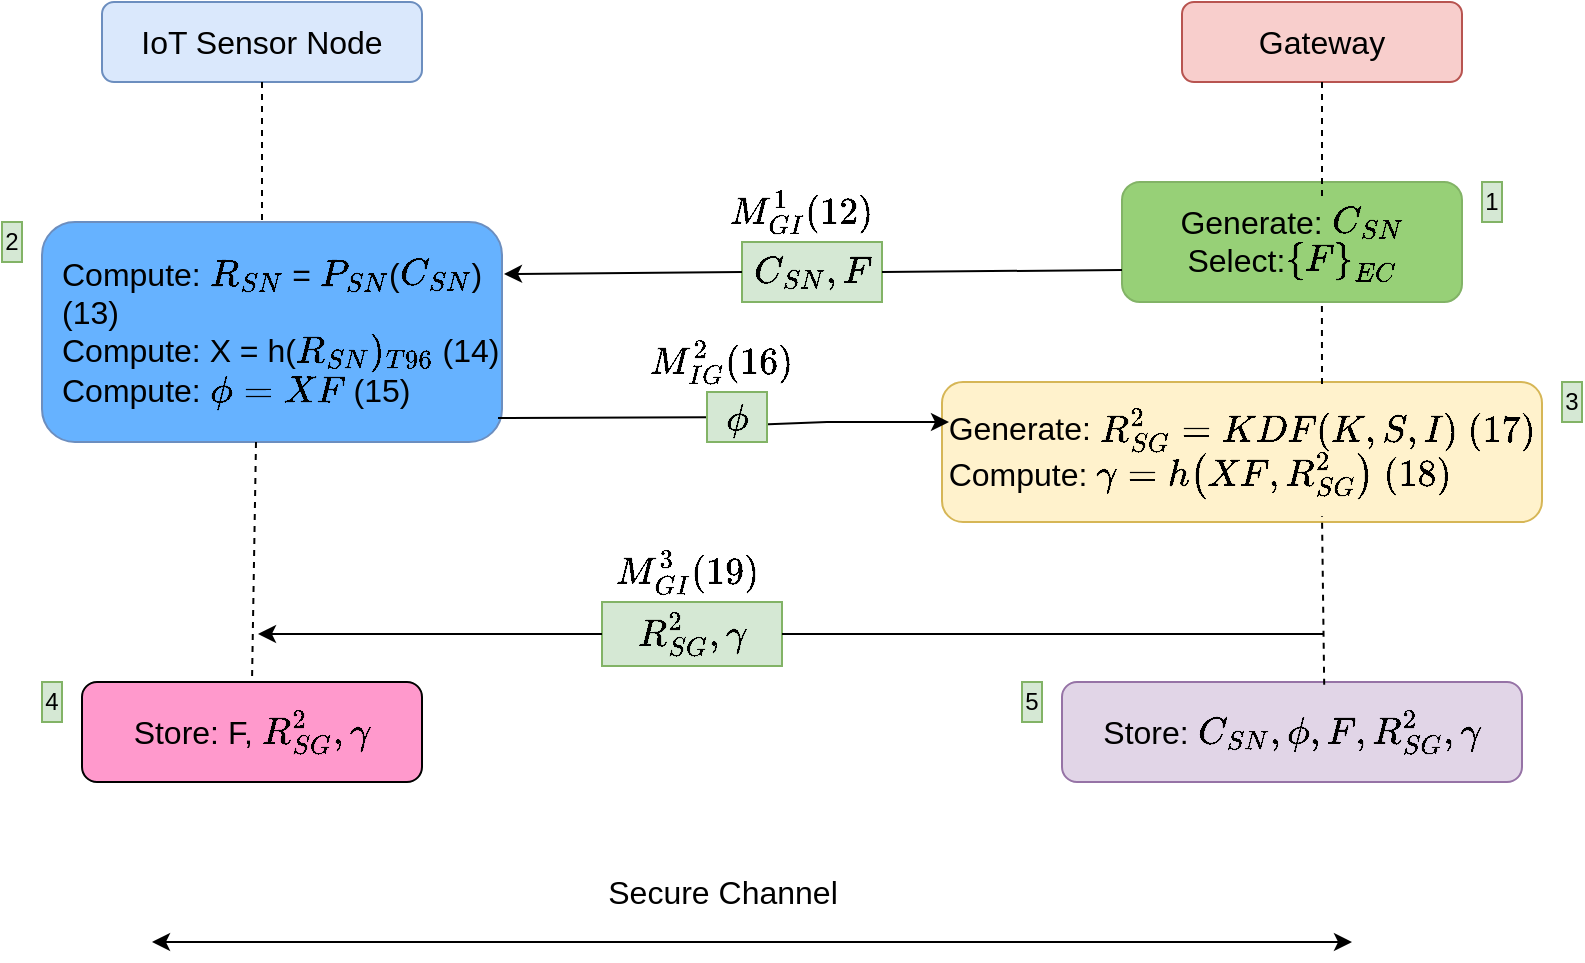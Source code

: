 <mxfile version="21.7.0" type="github">
  <diagram name="Page-1" id="TNbmgFJ4rGOWiyjLX6vp">
    <mxGraphModel dx="1242" dy="820" grid="1" gridSize="10" guides="1" tooltips="1" connect="1" arrows="1" fold="1" page="1" pageScale="1" pageWidth="850" pageHeight="1100" math="1" shadow="0">
      <root>
        <mxCell id="0" />
        <mxCell id="1" parent="0" />
        <mxCell id="ZjjznndVC-6k5SrVuJLU-1" value="&lt;font style=&quot;font-size: 16px;&quot;&gt;IoT Sensor Node&lt;/font&gt;" style="rounded=1;whiteSpace=wrap;html=1;fillColor=#dae8fc;strokeColor=#6c8ebf;" parent="1" vertex="1">
          <mxGeometry x="100" y="50" width="160" height="40" as="geometry" />
        </mxCell>
        <mxCell id="ZjjznndVC-6k5SrVuJLU-2" value="&lt;font style=&quot;font-size: 16px;&quot;&gt;Gateway&lt;/font&gt;" style="rounded=1;whiteSpace=wrap;html=1;fillColor=#f8cecc;strokeColor=#b85450;" parent="1" vertex="1">
          <mxGeometry x="640" y="50" width="140" height="40" as="geometry" />
        </mxCell>
        <mxCell id="ZjjznndVC-6k5SrVuJLU-3" value="&lt;font style=&quot;font-size: 16px;&quot;&gt;Compute: `R_{SN}` = `P_{SN}`(`C_{SN}`) (13)&lt;br&gt;Compute: X = h(`R_{SN})_{T96}` (14)&lt;br&gt;Compute: `\phi= XF` (15)&lt;/font&gt;" style="rounded=1;whiteSpace=wrap;html=1;fillColor=#66B2FF;strokeColor=#6c8ebf;align=left;spacingLeft=8;" parent="1" vertex="1">
          <mxGeometry x="70" y="160" width="230" height="110" as="geometry" />
        </mxCell>
        <mxCell id="ZjjznndVC-6k5SrVuJLU-4" value="&lt;font style=&quot;font-size: 16px;&quot;&gt;Generate: `C_{SN}`&lt;br&gt;Select:`{F}_{EC}`&lt;/font&gt;" style="rounded=1;whiteSpace=wrap;html=1;fillColor=#97D077;strokeColor=#82b366;align=center;" parent="1" vertex="1">
          <mxGeometry x="610" y="140" width="170" height="60" as="geometry" />
        </mxCell>
        <mxCell id="ZjjznndVC-6k5SrVuJLU-6" value="&lt;div style=&quot;border-color: var(--border-color); text-align: left; font-size: 16px;&quot;&gt;&lt;font style=&quot;font-size: 16px;&quot;&gt;Generate: `R_{SG}^2 =KDF(K, S, I)&amp;nbsp; (17)`&lt;/font&gt;&lt;/div&gt;&lt;div style=&quot;border-color: var(--border-color); text-align: left; font-size: 16px;&quot;&gt;&lt;span style=&quot;background-color: initial;&quot;&gt;&lt;font style=&quot;font-size: 16px;&quot;&gt;Compute: `\gamma=h(XF,R_{SG}^2)&amp;nbsp; (18)`&lt;/font&gt;&lt;/span&gt;&lt;br&gt;&lt;/div&gt;" style="rounded=1;whiteSpace=wrap;html=1;fillColor=#fff2cc;strokeColor=#d6b656;" parent="1" vertex="1">
          <mxGeometry x="520" y="240" width="300" height="70" as="geometry" />
        </mxCell>
        <mxCell id="ZjjznndVC-6k5SrVuJLU-7" value="&lt;font style=&quot;font-size: 16px;&quot;&gt;Store: F, `R_{SG}^2, gamma`&lt;/font&gt;" style="rounded=1;whiteSpace=wrap;html=1;fillColor=#FF99CC;" parent="1" vertex="1">
          <mxGeometry x="90" y="390" width="170" height="50" as="geometry" />
        </mxCell>
        <mxCell id="ZjjznndVC-6k5SrVuJLU-8" value="&lt;font style=&quot;font-size: 16px;&quot;&gt;Store: `C_{SN}, phi, F,R_{SG}^2, gamma`&lt;/font&gt;" style="rounded=1;whiteSpace=wrap;html=1;fillColor=#e1d5e7;strokeColor=#9673a6;" parent="1" vertex="1">
          <mxGeometry x="580" y="390" width="230" height="50" as="geometry" />
        </mxCell>
        <mxCell id="ZjjznndVC-6k5SrVuJLU-9" value="&lt;font style=&quot;font-size: 16px;&quot;&gt;`C_{SN}, F`&lt;/font&gt;" style="rounded=0;whiteSpace=wrap;html=1;fillColor=#d5e8d4;strokeColor=#82b366;" parent="1" vertex="1">
          <mxGeometry x="420" y="170" width="70" height="30" as="geometry" />
        </mxCell>
        <mxCell id="ZjjznndVC-6k5SrVuJLU-11" value="&lt;font style=&quot;font-size: 16px;&quot;&gt;`R_{SG}^2, gamma`&lt;/font&gt;" style="rounded=0;whiteSpace=wrap;html=1;fillColor=#d5e8d4;strokeColor=#82b366;" parent="1" vertex="1">
          <mxGeometry x="350" y="350" width="90" height="32" as="geometry" />
        </mxCell>
        <mxCell id="ZjjznndVC-6k5SrVuJLU-14" value="" style="endArrow=classic;html=1;rounded=0;exitX=1;exitY=0.5;exitDx=0;exitDy=0;arcSize=18;" parent="1" edge="1">
          <mxGeometry width="50" height="50" relative="1" as="geometry">
            <mxPoint x="425" y="261.5" as="sourcePoint" />
            <mxPoint x="523.5" y="260" as="targetPoint" />
            <Array as="points">
              <mxPoint x="462.5" y="260" />
            </Array>
          </mxGeometry>
        </mxCell>
        <mxCell id="ZjjznndVC-6k5SrVuJLU-15" value="" style="endArrow=none;dashed=1;html=1;rounded=0;entryX=0.5;entryY=0;entryDx=0;entryDy=0;" parent="1" target="ZjjznndVC-6k5SrVuJLU-7" edge="1">
          <mxGeometry width="50" height="50" relative="1" as="geometry">
            <mxPoint x="177" y="270" as="sourcePoint" />
            <mxPoint x="110" y="390" as="targetPoint" />
          </mxGeometry>
        </mxCell>
        <mxCell id="ZjjznndVC-6k5SrVuJLU-16" value="" style="endArrow=none;dashed=1;html=1;rounded=0;exitX=0.57;exitY=0.028;exitDx=0;exitDy=0;exitPerimeter=0;" parent="1" source="ZjjznndVC-6k5SrVuJLU-8" edge="1">
          <mxGeometry width="50" height="50" relative="1" as="geometry">
            <mxPoint x="731" y="389" as="sourcePoint" />
            <mxPoint x="710" y="307" as="targetPoint" />
          </mxGeometry>
        </mxCell>
        <mxCell id="ZjjznndVC-6k5SrVuJLU-17" value="" style="endArrow=none;html=1;rounded=0;entryX=1;entryY=0.5;entryDx=0;entryDy=0;" parent="1" target="ZjjznndVC-6k5SrVuJLU-11" edge="1">
          <mxGeometry width="50" height="50" relative="1" as="geometry">
            <mxPoint x="711" y="366" as="sourcePoint" />
            <mxPoint x="450" y="240" as="targetPoint" />
          </mxGeometry>
        </mxCell>
        <mxCell id="ZjjznndVC-6k5SrVuJLU-18" value="" style="endArrow=classic;html=1;rounded=0;exitX=0;exitY=0.5;exitDx=0;exitDy=0;" parent="1" source="ZjjznndVC-6k5SrVuJLU-11" edge="1">
          <mxGeometry width="50" height="50" relative="1" as="geometry">
            <mxPoint x="400" y="290" as="sourcePoint" />
            <mxPoint x="178" y="366" as="targetPoint" />
          </mxGeometry>
        </mxCell>
        <mxCell id="ZjjznndVC-6k5SrVuJLU-19" value="" style="endArrow=none;html=1;rounded=0;entryX=1;entryY=0.5;entryDx=0;entryDy=0;" parent="1" target="ZjjznndVC-6k5SrVuJLU-9" edge="1">
          <mxGeometry width="50" height="50" relative="1" as="geometry">
            <mxPoint x="610" y="184" as="sourcePoint" />
            <mxPoint x="450" y="240" as="targetPoint" />
          </mxGeometry>
        </mxCell>
        <mxCell id="ZjjznndVC-6k5SrVuJLU-20" value="" style="endArrow=classic;html=1;rounded=0;exitX=0;exitY=0.5;exitDx=0;exitDy=0;" parent="1" source="ZjjznndVC-6k5SrVuJLU-9" edge="1">
          <mxGeometry width="50" height="50" relative="1" as="geometry">
            <mxPoint x="400" y="290" as="sourcePoint" />
            <mxPoint x="301" y="186" as="targetPoint" />
          </mxGeometry>
        </mxCell>
        <mxCell id="ZjjznndVC-6k5SrVuJLU-21" value="" style="endArrow=none;dashed=1;html=1;rounded=0;" parent="1" edge="1">
          <mxGeometry width="50" height="50" relative="1" as="geometry">
            <mxPoint x="180" y="90" as="sourcePoint" />
            <mxPoint x="180" y="160" as="targetPoint" />
          </mxGeometry>
        </mxCell>
        <mxCell id="ZjjznndVC-6k5SrVuJLU-22" value="" style="endArrow=none;dashed=1;html=1;rounded=0;entryX=0.588;entryY=1;entryDx=0;entryDy=0;entryPerimeter=0;" parent="1" target="ZjjznndVC-6k5SrVuJLU-4" edge="1">
          <mxGeometry width="50" height="50" relative="1" as="geometry">
            <mxPoint x="710" y="241" as="sourcePoint" />
            <mxPoint x="450" y="240" as="targetPoint" />
          </mxGeometry>
        </mxCell>
        <mxCell id="ZjjznndVC-6k5SrVuJLU-23" value="" style="endArrow=none;dashed=1;html=1;rounded=0;exitX=0.5;exitY=1;exitDx=0;exitDy=0;" parent="1" source="ZjjznndVC-6k5SrVuJLU-2" edge="1">
          <mxGeometry width="50" height="50" relative="1" as="geometry">
            <mxPoint x="400" y="290" as="sourcePoint" />
            <mxPoint x="710" y="150" as="targetPoint" />
          </mxGeometry>
        </mxCell>
        <mxCell id="ZjjznndVC-6k5SrVuJLU-24" value="1" style="rounded=0;whiteSpace=wrap;html=1;fillColor=#d5e8d4;strokeColor=#82b366;" parent="1" vertex="1">
          <mxGeometry x="790" y="140" width="10" height="20" as="geometry" />
        </mxCell>
        <mxCell id="ZjjznndVC-6k5SrVuJLU-25" value="2" style="rounded=0;whiteSpace=wrap;html=1;fillColor=#d5e8d4;strokeColor=#82b366;" parent="1" vertex="1">
          <mxGeometry x="50" y="160" width="10" height="20" as="geometry" />
        </mxCell>
        <mxCell id="ZjjznndVC-6k5SrVuJLU-26" value="3" style="rounded=0;whiteSpace=wrap;html=1;fillColor=#d5e8d4;strokeColor=#82b366;" parent="1" vertex="1">
          <mxGeometry x="830" y="240" width="10" height="20" as="geometry" />
        </mxCell>
        <mxCell id="ZjjznndVC-6k5SrVuJLU-27" value="4" style="rounded=0;whiteSpace=wrap;html=1;fillColor=#d5e8d4;strokeColor=#82b366;" parent="1" vertex="1">
          <mxGeometry x="70" y="390" width="10" height="20" as="geometry" />
        </mxCell>
        <mxCell id="ZjjznndVC-6k5SrVuJLU-28" value="5" style="rounded=0;whiteSpace=wrap;html=1;fillColor=#d5e8d4;strokeColor=#82b366;" parent="1" vertex="1">
          <mxGeometry x="560" y="390" width="10" height="20" as="geometry" />
        </mxCell>
        <UserObject label="&lt;font style=&quot;font-size: 16px;&quot;&gt;`M_{GI}^1 (12)`&lt;/font&gt;" placeholders="1" name="Variable" id="ZjjznndVC-6k5SrVuJLU-31">
          <mxCell style="text;html=1;strokeColor=none;fillColor=none;align=center;verticalAlign=middle;whiteSpace=wrap;overflow=hidden;" parent="1" vertex="1">
            <mxGeometry x="410" y="140" width="80" height="30" as="geometry" />
          </mxCell>
        </UserObject>
        <UserObject label="&lt;font style=&quot;font-size: 16px;&quot;&gt;`M_{IG}^2 (16)`&lt;/font&gt;" placeholders="1" name="Variable" id="ZjjznndVC-6k5SrVuJLU-33">
          <mxCell style="text;html=1;strokeColor=none;fillColor=none;align=center;verticalAlign=middle;whiteSpace=wrap;overflow=hidden;" parent="1" vertex="1">
            <mxGeometry x="370" y="215" width="80" height="30" as="geometry" />
          </mxCell>
        </UserObject>
        <UserObject label="&lt;font style=&quot;font-size: 16px;&quot;&gt;`M_{GI}^3 (19)`&lt;/font&gt;" placeholders="1" name="Variable" id="ZjjznndVC-6k5SrVuJLU-34">
          <mxCell style="text;html=1;strokeColor=none;fillColor=none;align=center;verticalAlign=middle;whiteSpace=wrap;overflow=hidden;" parent="1" vertex="1">
            <mxGeometry x="352.5" y="320" width="80" height="30" as="geometry" />
          </mxCell>
        </UserObject>
        <mxCell id="oK1kQUxt6v8wb85KCXEv-8" value="" style="endArrow=none;html=1;rounded=0;" parent="1" target="ZjjznndVC-6k5SrVuJLU-10" edge="1">
          <mxGeometry width="50" height="50" relative="1" as="geometry">
            <mxPoint x="298" y="258" as="sourcePoint" />
            <mxPoint x="395" y="255" as="targetPoint" />
          </mxGeometry>
        </mxCell>
        <mxCell id="ZjjznndVC-6k5SrVuJLU-10" value="&lt;font style=&quot;font-size: 16px;&quot;&gt;`\phi`&lt;/font&gt;" style="rounded=0;whiteSpace=wrap;html=1;fillColor=#d5e8d4;strokeColor=#82b366;" parent="1" vertex="1">
          <mxGeometry x="402.5" y="245" width="30" height="25" as="geometry" />
        </mxCell>
        <mxCell id="oK1kQUxt6v8wb85KCXEv-10" value="" style="endArrow=classic;startArrow=classic;html=1;rounded=0;" parent="1" edge="1">
          <mxGeometry width="50" height="50" relative="1" as="geometry">
            <mxPoint x="125" y="520" as="sourcePoint" />
            <mxPoint x="725" y="520" as="targetPoint" />
          </mxGeometry>
        </mxCell>
        <mxCell id="oK1kQUxt6v8wb85KCXEv-11" value="&lt;font style=&quot;font-size: 16px;&quot;&gt;Secure Channel&lt;/font&gt;" style="text;html=1;align=center;verticalAlign=middle;resizable=0;points=[];autosize=1;strokeColor=none;fillColor=none;" parent="1" vertex="1">
          <mxGeometry x="340" y="480" width="140" height="30" as="geometry" />
        </mxCell>
      </root>
    </mxGraphModel>
  </diagram>
</mxfile>
